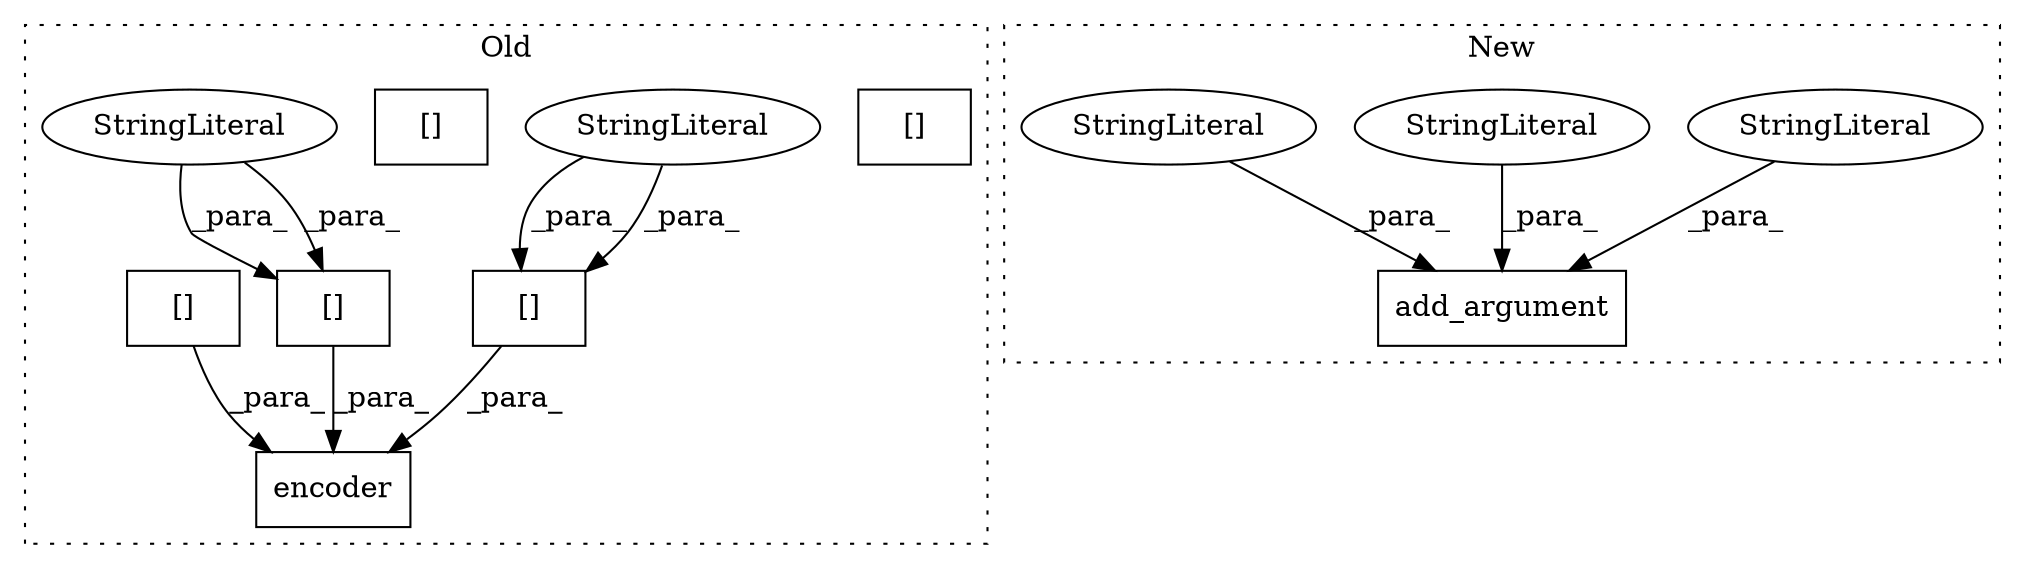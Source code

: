 digraph G {
subgraph cluster0 {
1 [label="encoder" a="32" s="4928,4985" l="8,1" shape="box"];
5 [label="[]" a="2" s="4936,4952" l="6,1" shape="box"];
7 [label="StringLiteral" a="45" s="4942" l="10" shape="ellipse"];
8 [label="[]" a="2" s="4954,4970" l="6,1" shape="box"];
9 [label="StringLiteral" a="45" s="4960" l="10" shape="ellipse"];
10 [label="[]" a="2" s="4972,4984" l="6,1" shape="box"];
11 [label="[]" a="2" s="4954,4970" l="6,1" shape="box"];
12 [label="[]" a="2" s="4936,4952" l="6,1" shape="box"];
label = "Old";
style="dotted";
}
subgraph cluster1 {
2 [label="add_argument" a="32" s="1754,1835" l="13,1" shape="box"];
3 [label="StringLiteral" a="45" s="1778" l="12" shape="ellipse"];
4 [label="StringLiteral" a="45" s="1767" l="10" shape="ellipse"];
6 [label="StringLiteral" a="45" s="1791" l="44" shape="ellipse"];
label = "New";
style="dotted";
}
3 -> 2 [label="_para_"];
4 -> 2 [label="_para_"];
6 -> 2 [label="_para_"];
7 -> 12 [label="_para_"];
7 -> 12 [label="_para_"];
9 -> 11 [label="_para_"];
9 -> 11 [label="_para_"];
10 -> 1 [label="_para_"];
11 -> 1 [label="_para_"];
12 -> 1 [label="_para_"];
}